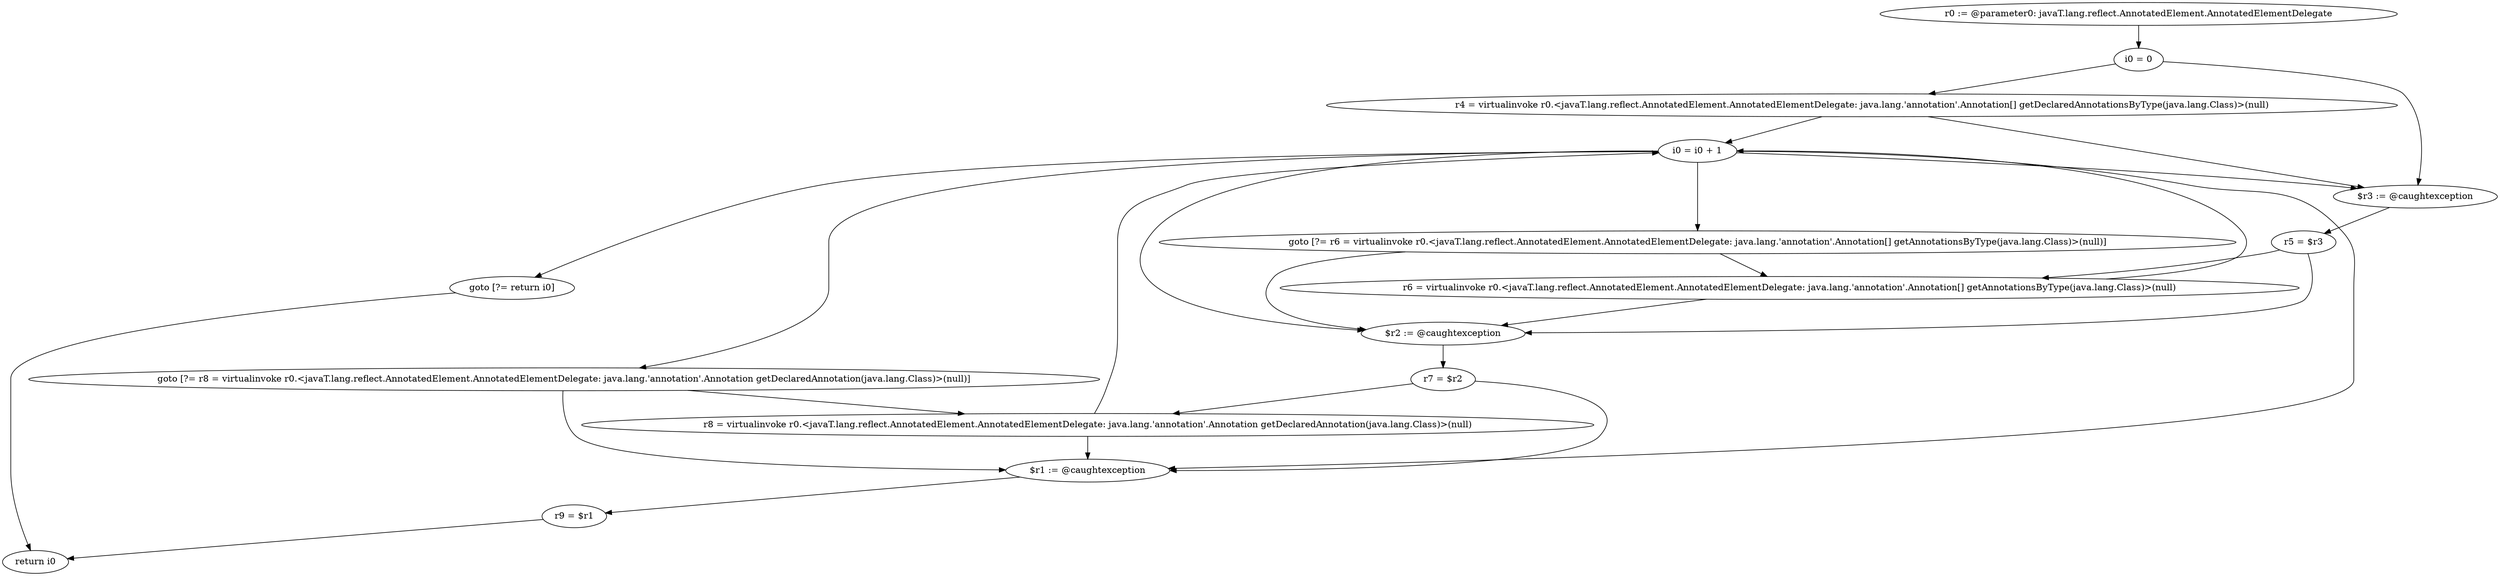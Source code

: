 digraph "unitGraph" {
    "r0 := @parameter0: javaT.lang.reflect.AnnotatedElement.AnnotatedElementDelegate"
    "i0 = 0"
    "r4 = virtualinvoke r0.<javaT.lang.reflect.AnnotatedElement.AnnotatedElementDelegate: java.lang.'annotation'.Annotation[] getDeclaredAnnotationsByType(java.lang.Class)>(null)"
    "i0 = i0 + 1"
    "goto [?= r6 = virtualinvoke r0.<javaT.lang.reflect.AnnotatedElement.AnnotatedElementDelegate: java.lang.'annotation'.Annotation[] getAnnotationsByType(java.lang.Class)>(null)]"
    "$r3 := @caughtexception"
    "r5 = $r3"
    "r6 = virtualinvoke r0.<javaT.lang.reflect.AnnotatedElement.AnnotatedElementDelegate: java.lang.'annotation'.Annotation[] getAnnotationsByType(java.lang.Class)>(null)"
    "goto [?= r8 = virtualinvoke r0.<javaT.lang.reflect.AnnotatedElement.AnnotatedElementDelegate: java.lang.'annotation'.Annotation getDeclaredAnnotation(java.lang.Class)>(null)]"
    "$r2 := @caughtexception"
    "r7 = $r2"
    "r8 = virtualinvoke r0.<javaT.lang.reflect.AnnotatedElement.AnnotatedElementDelegate: java.lang.'annotation'.Annotation getDeclaredAnnotation(java.lang.Class)>(null)"
    "goto [?= return i0]"
    "$r1 := @caughtexception"
    "r9 = $r1"
    "return i0"
    "r0 := @parameter0: javaT.lang.reflect.AnnotatedElement.AnnotatedElementDelegate"->"i0 = 0";
    "i0 = 0"->"r4 = virtualinvoke r0.<javaT.lang.reflect.AnnotatedElement.AnnotatedElementDelegate: java.lang.'annotation'.Annotation[] getDeclaredAnnotationsByType(java.lang.Class)>(null)";
    "i0 = 0"->"$r3 := @caughtexception";
    "r4 = virtualinvoke r0.<javaT.lang.reflect.AnnotatedElement.AnnotatedElementDelegate: java.lang.'annotation'.Annotation[] getDeclaredAnnotationsByType(java.lang.Class)>(null)"->"i0 = i0 + 1";
    "r4 = virtualinvoke r0.<javaT.lang.reflect.AnnotatedElement.AnnotatedElementDelegate: java.lang.'annotation'.Annotation[] getDeclaredAnnotationsByType(java.lang.Class)>(null)"->"$r3 := @caughtexception";
    "i0 = i0 + 1"->"goto [?= r6 = virtualinvoke r0.<javaT.lang.reflect.AnnotatedElement.AnnotatedElementDelegate: java.lang.'annotation'.Annotation[] getAnnotationsByType(java.lang.Class)>(null)]";
    "i0 = i0 + 1"->"$r3 := @caughtexception";
    "goto [?= r6 = virtualinvoke r0.<javaT.lang.reflect.AnnotatedElement.AnnotatedElementDelegate: java.lang.'annotation'.Annotation[] getAnnotationsByType(java.lang.Class)>(null)]"->"r6 = virtualinvoke r0.<javaT.lang.reflect.AnnotatedElement.AnnotatedElementDelegate: java.lang.'annotation'.Annotation[] getAnnotationsByType(java.lang.Class)>(null)";
    "goto [?= r6 = virtualinvoke r0.<javaT.lang.reflect.AnnotatedElement.AnnotatedElementDelegate: java.lang.'annotation'.Annotation[] getAnnotationsByType(java.lang.Class)>(null)]"->"$r2 := @caughtexception";
    "$r3 := @caughtexception"->"r5 = $r3";
    "r5 = $r3"->"r6 = virtualinvoke r0.<javaT.lang.reflect.AnnotatedElement.AnnotatedElementDelegate: java.lang.'annotation'.Annotation[] getAnnotationsByType(java.lang.Class)>(null)";
    "r5 = $r3"->"$r2 := @caughtexception";
    "r6 = virtualinvoke r0.<javaT.lang.reflect.AnnotatedElement.AnnotatedElementDelegate: java.lang.'annotation'.Annotation[] getAnnotationsByType(java.lang.Class)>(null)"->"i0 = i0 + 1";
    "r6 = virtualinvoke r0.<javaT.lang.reflect.AnnotatedElement.AnnotatedElementDelegate: java.lang.'annotation'.Annotation[] getAnnotationsByType(java.lang.Class)>(null)"->"$r2 := @caughtexception";
    "i0 = i0 + 1"->"goto [?= r8 = virtualinvoke r0.<javaT.lang.reflect.AnnotatedElement.AnnotatedElementDelegate: java.lang.'annotation'.Annotation getDeclaredAnnotation(java.lang.Class)>(null)]";
    "i0 = i0 + 1"->"$r2 := @caughtexception";
    "goto [?= r8 = virtualinvoke r0.<javaT.lang.reflect.AnnotatedElement.AnnotatedElementDelegate: java.lang.'annotation'.Annotation getDeclaredAnnotation(java.lang.Class)>(null)]"->"r8 = virtualinvoke r0.<javaT.lang.reflect.AnnotatedElement.AnnotatedElementDelegate: java.lang.'annotation'.Annotation getDeclaredAnnotation(java.lang.Class)>(null)";
    "goto [?= r8 = virtualinvoke r0.<javaT.lang.reflect.AnnotatedElement.AnnotatedElementDelegate: java.lang.'annotation'.Annotation getDeclaredAnnotation(java.lang.Class)>(null)]"->"$r1 := @caughtexception";
    "$r2 := @caughtexception"->"r7 = $r2";
    "r7 = $r2"->"r8 = virtualinvoke r0.<javaT.lang.reflect.AnnotatedElement.AnnotatedElementDelegate: java.lang.'annotation'.Annotation getDeclaredAnnotation(java.lang.Class)>(null)";
    "r7 = $r2"->"$r1 := @caughtexception";
    "r8 = virtualinvoke r0.<javaT.lang.reflect.AnnotatedElement.AnnotatedElementDelegate: java.lang.'annotation'.Annotation getDeclaredAnnotation(java.lang.Class)>(null)"->"i0 = i0 + 1";
    "r8 = virtualinvoke r0.<javaT.lang.reflect.AnnotatedElement.AnnotatedElementDelegate: java.lang.'annotation'.Annotation getDeclaredAnnotation(java.lang.Class)>(null)"->"$r1 := @caughtexception";
    "i0 = i0 + 1"->"goto [?= return i0]";
    "i0 = i0 + 1"->"$r1 := @caughtexception";
    "goto [?= return i0]"->"return i0";
    "$r1 := @caughtexception"->"r9 = $r1";
    "r9 = $r1"->"return i0";
}
